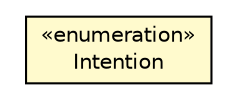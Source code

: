 #!/usr/local/bin/dot
#
# Class diagram 
# Generated by UMLGraph version R5_6-24-gf6e263 (http://www.umlgraph.org/)
#

digraph G {
	edge [fontname="Helvetica",fontsize=10,labelfontname="Helvetica",labelfontsize=10];
	node [fontname="Helvetica",fontsize=10,shape=plaintext];
	nodesep=0.25;
	ranksep=0.5;
	// com.orientechnologies.common.directmemory.ODirectMemoryAllocator.Intention
	c2906566 [label=<<table title="com.orientechnologies.common.directmemory.ODirectMemoryAllocator.Intention" border="0" cellborder="1" cellspacing="0" cellpadding="2" port="p" bgcolor="lemonChiffon" href="./ODirectMemoryAllocator.Intention.html">
		<tr><td><table border="0" cellspacing="0" cellpadding="1">
<tr><td align="center" balign="center"> &#171;enumeration&#187; </td></tr>
<tr><td align="center" balign="center"> Intention </td></tr>
		</table></td></tr>
		</table>>, URL="./ODirectMemoryAllocator.Intention.html", fontname="Helvetica", fontcolor="black", fontsize=10.0];
}

